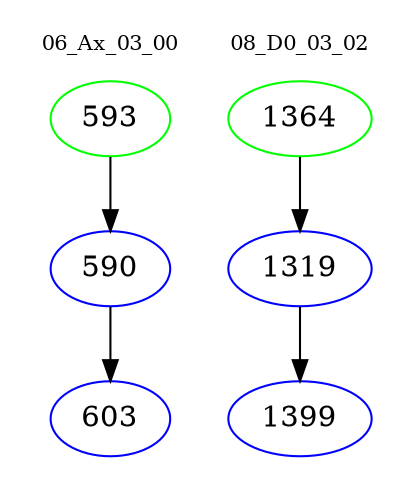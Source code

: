 digraph{
subgraph cluster_0 {
color = white
label = "06_Ax_03_00";
fontsize=10;
T0_593 [label="593", color="green"]
T0_593 -> T0_590 [color="black"]
T0_590 [label="590", color="blue"]
T0_590 -> T0_603 [color="black"]
T0_603 [label="603", color="blue"]
}
subgraph cluster_1 {
color = white
label = "08_D0_03_02";
fontsize=10;
T1_1364 [label="1364", color="green"]
T1_1364 -> T1_1319 [color="black"]
T1_1319 [label="1319", color="blue"]
T1_1319 -> T1_1399 [color="black"]
T1_1399 [label="1399", color="blue"]
}
}
